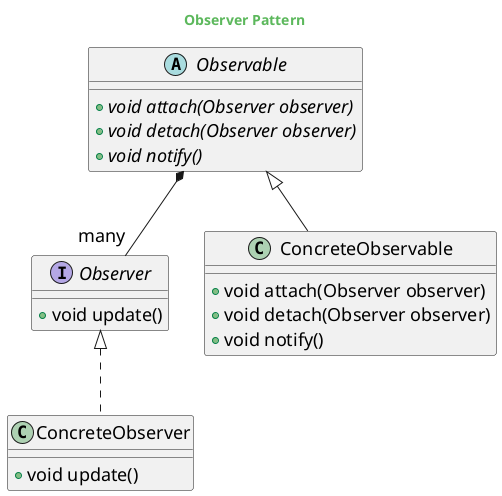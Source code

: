 @startuml

skinparam backgroundcolor transparent
skinparam classFontSize 18
skinparam noteFontSize 18
skinparam arrowFontSize 18
skinparam classAttributeFontSize 18

skinparam titleFontColor #5cb85c

Title Observer Pattern

abstract class Observable{
    + {abstract} void attach(Observer observer)
    + {abstract} void detach(Observer observer)
    + {abstract} void notify()
}

interface Observer{
    + void update()
}

class ConcreteObservable extends Observable{
    + void attach(Observer observer)
    + void detach(Observer observer)
    + void notify()
}

class ConcreteObserver implements Observer{
    + void update()
}

Observable *-- "many" Observer

@enduml